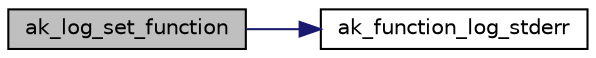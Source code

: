 digraph "ak_log_set_function"
{
  edge [fontname="Helvetica",fontsize="10",labelfontname="Helvetica",labelfontsize="10"];
  node [fontname="Helvetica",fontsize="10",shape=record];
  rankdir="LR";
  Node1 [label="ak_log_set_function",height=0.2,width=0.4,color="black", fillcolor="grey75", style="filled", fontcolor="black"];
  Node1 -> Node2 [color="midnightblue",fontsize="10",style="solid",fontname="Helvetica"];
  Node2 [label="ak_function_log_stderr",height=0.2,width=0.4,color="black", fillcolor="white", style="filled",URL="$ak__log_8c.html#a6b9332de8025dac9ac816bf2f303d39c",tooltip="Функция вывода сообщения об ошибке в стандартный канал вывода ошибок. "];
}
